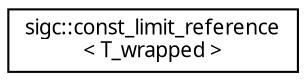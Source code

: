 digraph "Graphical Class Hierarchy"
{
  edge [fontname="Sans",fontsize="10",labelfontname="Sans",labelfontsize="10"];
  node [fontname="Sans",fontsize="10",shape=record];
  rankdir="LR";
  Node1 [label="sigc::const_limit_reference\l\< T_wrapped \>",height=0.2,width=0.4,color="black", fillcolor="white", style="filled",URL="$classsigc_1_1const__limit__reference.html"];
}

